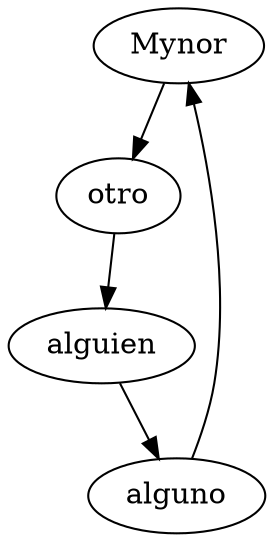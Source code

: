 digraph G 
 {Mynor;
otro;
alguien;
alguno;
Mynor->otro;
otro->alguien;
alguien->alguno;
alguno->Mynor;
}